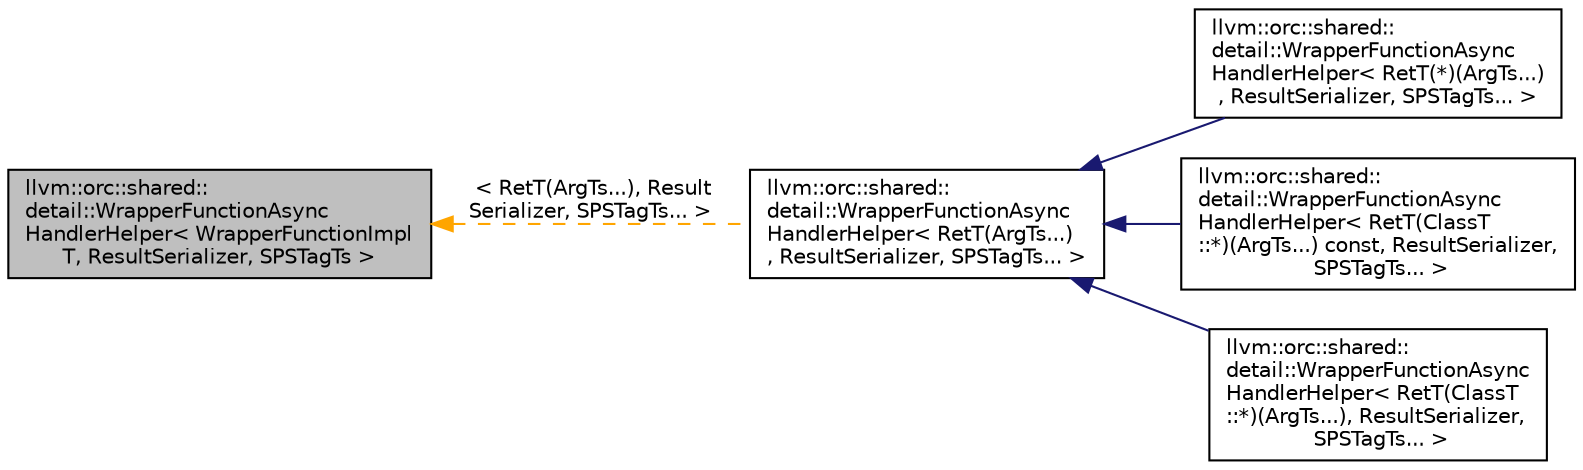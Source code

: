 digraph "llvm::orc::shared::detail::WrapperFunctionAsyncHandlerHelper&lt; WrapperFunctionImplT, ResultSerializer, SPSTagTs &gt;"
{
 // LATEX_PDF_SIZE
  bgcolor="transparent";
  edge [fontname="Helvetica",fontsize="10",labelfontname="Helvetica",labelfontsize="10"];
  node [fontname="Helvetica",fontsize="10",shape=record];
  rankdir="LR";
  Node1 [label="llvm::orc::shared::\ldetail::WrapperFunctionAsync\lHandlerHelper\< WrapperFunctionImpl\lT, ResultSerializer, SPSTagTs \>",height=0.2,width=0.4,color="black", fillcolor="grey75", style="filled", fontcolor="black",tooltip=" "];
  Node1 -> Node2 [dir="back",color="orange",fontsize="10",style="dashed",label=" \< RetT(ArgTs...), Result\lSerializer, SPSTagTs... \>" ,fontname="Helvetica"];
  Node2 [label="llvm::orc::shared::\ldetail::WrapperFunctionAsync\lHandlerHelper\< RetT(ArgTs...)\l, ResultSerializer, SPSTagTs... \>",height=0.2,width=0.4,color="black",URL="$classllvm_1_1orc_1_1shared_1_1detail_1_1WrapperFunctionAsyncHandlerHelper.html",tooltip=" "];
  Node2 -> Node3 [dir="back",color="midnightblue",fontsize="10",style="solid",fontname="Helvetica"];
  Node3 [label="llvm::orc::shared::\ldetail::WrapperFunctionAsync\lHandlerHelper\< RetT(*)(ArgTs...)\l, ResultSerializer, SPSTagTs... \>",height=0.2,width=0.4,color="black",URL="$classllvm_1_1orc_1_1shared_1_1detail_1_1WrapperFunctionAsyncHandlerHelper_3_01RetT_07_5_08_07Arg1b580f0bdb772a8e710064f516708ad8.html",tooltip=" "];
  Node2 -> Node4 [dir="back",color="midnightblue",fontsize="10",style="solid",fontname="Helvetica"];
  Node4 [label="llvm::orc::shared::\ldetail::WrapperFunctionAsync\lHandlerHelper\< RetT(ClassT\l::*)(ArgTs...) const, ResultSerializer,\l SPSTagTs... \>",height=0.2,width=0.4,color="black",URL="$classllvm_1_1orc_1_1shared_1_1detail_1_1WrapperFunctionAsyncHandlerHelper_3_01RetT_07ClassT_1_1_a94be35758806967f3ad1cc302bee690.html",tooltip=" "];
  Node2 -> Node5 [dir="back",color="midnightblue",fontsize="10",style="solid",fontname="Helvetica"];
  Node5 [label="llvm::orc::shared::\ldetail::WrapperFunctionAsync\lHandlerHelper\< RetT(ClassT\l::*)(ArgTs...), ResultSerializer,\l SPSTagTs... \>",height=0.2,width=0.4,color="black",URL="$classllvm_1_1orc_1_1shared_1_1detail_1_1WrapperFunctionAsyncHandlerHelper_3_01RetT_07ClassT_1_1_3d9bc3c091aa8ca5300f52c1b3cbe1b3.html",tooltip=" "];
}
